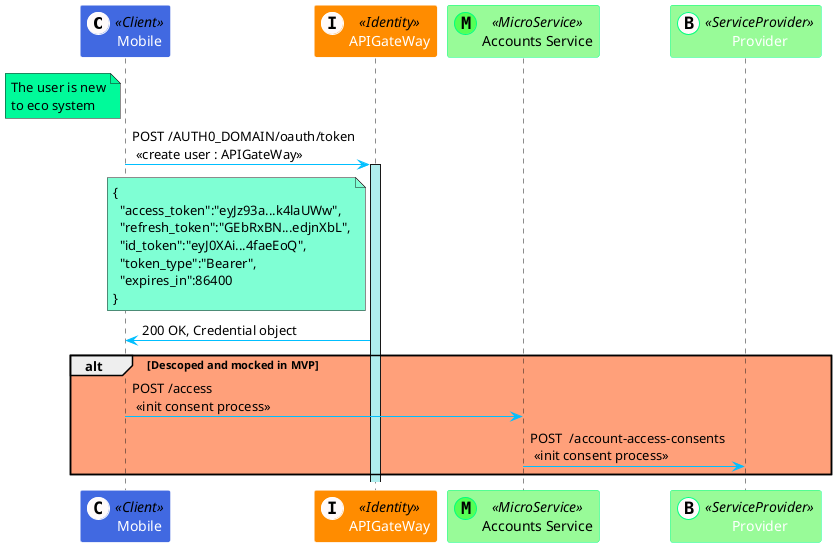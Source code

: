 @startuml

skinparam backgroundcolor white
skinparam participantBackgroundColor PaleGreen
skinparam participantBorderColor SpringGreen
skinparam ArrowColor DeepSkyBlue


skinparam sequenceParticipant {
    borderColor<<Client>> white
    backgroundColor<<Client>> RoyalBlue
    lifeLineBorderColor<<Client>> blue
    lifeLineBackgroundColor<<Client>> #A9DCDF
}

skinparam sequenceParticipant {
    borderColor<<Identity>> white
    backgroundColor<<Identity>> DarkOrange
}

skinparam sequenceParticipant {
    borderColor<<BFF>> white
    backgroundColor<<BFF>> 	#DEB887
}

skinparam sequenceParticipant {
    borderColor<<OpenBanking>> white
    backgroundColor<<OpenBanking>> #F08080
}

participant MobileClient as "<color:#white>Mobile" << (C, #FFFAFA) Client >>
participant APIGateWay as "<color:#white>APIGateWay" << (I, #FFFAFA) Identity >>
participant "Accounts Service" as accountApi << (M, #55ff55) MicroService >>
participant Provider as "<color:#white>Provider"  << (B, #FFFAFA) ServiceProvider >>

note left of MobileClient #00FA9A
	The user is new
	to eco system
end note
MobileClient -> APIGateWay : POST /AUTH0_DOMAIN/oauth/token \n <<create user : APIGateWay>>
activate APIGateWay #PaleTurquoise
note left of APIGateWay #Aquamarine
    {
      "access_token":"eyJz93a...k4laUWw",
      "refresh_token":"GEbRxBN...edjnXbL",
      "id_token":"eyJ0XAi...4faeEoQ",
      "token_type":"Bearer",
      "expires_in":86400
    }
end note
MobileClient <- APIGateWay : 200 OK, Credential object

alt #LightSalmon Descoped and mocked in MVP

MobileClient -> accountApi : POST /access \n <<init consent process>>
accountApi -> Provider : POST  /account-access-consents \n <<init consent process>>
end

@enduml